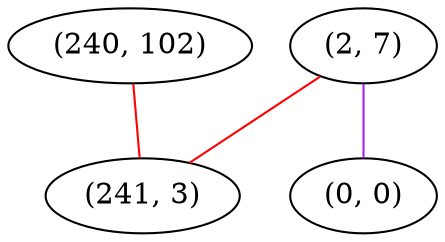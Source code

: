 graph "" {
"(2, 7)";
"(240, 102)";
"(241, 3)";
"(0, 0)";
"(2, 7)" -- "(241, 3)"  [color=red, key=0, weight=1];
"(2, 7)" -- "(0, 0)"  [color=purple, key=0, weight=4];
"(240, 102)" -- "(241, 3)"  [color=red, key=0, weight=1];
}
